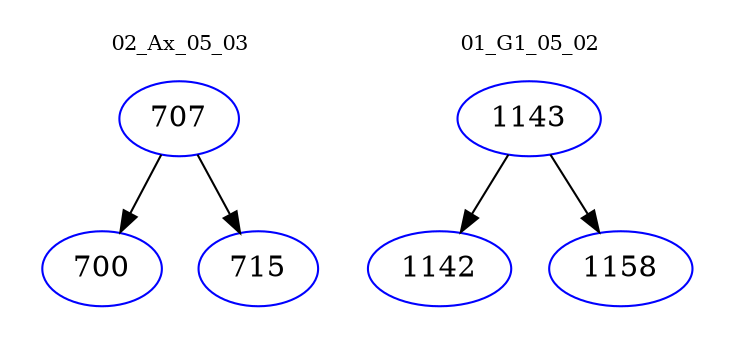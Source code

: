digraph{
subgraph cluster_0 {
color = white
label = "02_Ax_05_03";
fontsize=10;
T0_707 [label="707", color="blue"]
T0_707 -> T0_700 [color="black"]
T0_700 [label="700", color="blue"]
T0_707 -> T0_715 [color="black"]
T0_715 [label="715", color="blue"]
}
subgraph cluster_1 {
color = white
label = "01_G1_05_02";
fontsize=10;
T1_1143 [label="1143", color="blue"]
T1_1143 -> T1_1142 [color="black"]
T1_1142 [label="1142", color="blue"]
T1_1143 -> T1_1158 [color="black"]
T1_1158 [label="1158", color="blue"]
}
}
